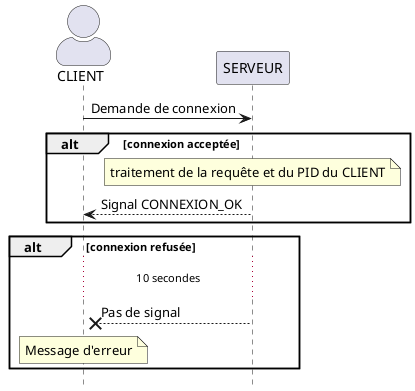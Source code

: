 @startuml
skinparam actorStyle awesome
actor CLIENT



CLIENT -> SERVEUR: Demande de connexion



alt connexion acceptée

note over SERVEUR: traitement de la requête et du PID du CLIENT
CLIENT <-- SERVEUR: Signal CONNEXION_OK

end






alt connexion refusée

... 10 secondes ...
CLIENT x<-- SERVEUR: Pas de signal
note over CLIENT: Message d'erreur


end

hide footbox
@enduml
